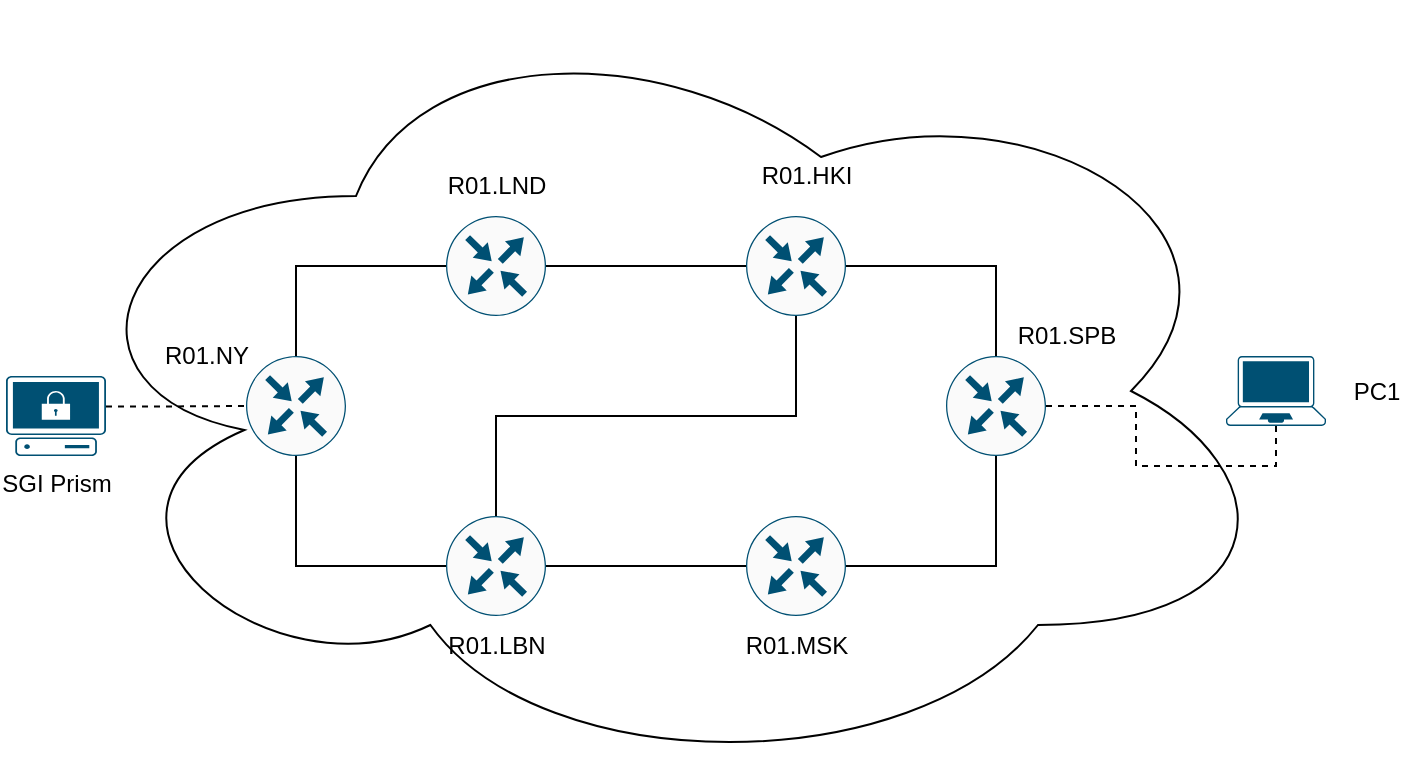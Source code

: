 <mxfile version="20.2.3" type="device"><diagram id="2Y6onfqZB5wVhH0q9beK" name="Page-1"><mxGraphModel dx="946" dy="568" grid="1" gridSize="10" guides="1" tooltips="1" connect="1" arrows="1" fold="1" page="1" pageScale="1" pageWidth="1169" pageHeight="1654" math="0" shadow="0"><root><mxCell id="0"/><mxCell id="1" parent="0"/><mxCell id="5J-OChjxTkytVCYQmvG9-28" value="" style="ellipse;shape=cloud;whiteSpace=wrap;html=1;" vertex="1" parent="1"><mxGeometry x="40" y="52.5" width="620" height="390" as="geometry"/></mxCell><mxCell id="5J-OChjxTkytVCYQmvG9-10" style="edgeStyle=orthogonalEdgeStyle;rounded=0;orthogonalLoop=1;jettySize=auto;html=1;exitX=1;exitY=0.5;exitDx=0;exitDy=0;exitPerimeter=0;entryX=0;entryY=0.5;entryDx=0;entryDy=0;entryPerimeter=0;endArrow=none;endFill=0;" edge="1" parent="1" source="5J-OChjxTkytVCYQmvG9-1" target="5J-OChjxTkytVCYQmvG9-2"><mxGeometry relative="1" as="geometry"/></mxCell><mxCell id="5J-OChjxTkytVCYQmvG9-1" value="" style="sketch=0;points=[[0.5,0,0],[1,0.5,0],[0.5,1,0],[0,0.5,0],[0.145,0.145,0],[0.856,0.145,0],[0.855,0.856,0],[0.145,0.855,0]];verticalLabelPosition=bottom;html=1;verticalAlign=top;aspect=fixed;align=center;pointerEvents=1;shape=mxgraph.cisco19.rect;prIcon=router;fillColor=#FAFAFA;strokeColor=#005073;" vertex="1" parent="1"><mxGeometry x="240" y="160" width="50" height="50" as="geometry"/></mxCell><mxCell id="5J-OChjxTkytVCYQmvG9-11" style="edgeStyle=orthogonalEdgeStyle;rounded=0;orthogonalLoop=1;jettySize=auto;html=1;exitX=1;exitY=0.5;exitDx=0;exitDy=0;exitPerimeter=0;entryX=0.5;entryY=0;entryDx=0;entryDy=0;entryPerimeter=0;endArrow=none;endFill=0;" edge="1" parent="1" source="5J-OChjxTkytVCYQmvG9-2" target="5J-OChjxTkytVCYQmvG9-6"><mxGeometry relative="1" as="geometry"/></mxCell><mxCell id="5J-OChjxTkytVCYQmvG9-2" value="" style="sketch=0;points=[[0.5,0,0],[1,0.5,0],[0.5,1,0],[0,0.5,0],[0.145,0.145,0],[0.856,0.145,0],[0.855,0.856,0],[0.145,0.855,0]];verticalLabelPosition=bottom;html=1;verticalAlign=top;aspect=fixed;align=center;pointerEvents=1;shape=mxgraph.cisco19.rect;prIcon=router;fillColor=#FAFAFA;strokeColor=#005073;" vertex="1" parent="1"><mxGeometry x="390" y="160" width="50" height="50" as="geometry"/></mxCell><mxCell id="5J-OChjxTkytVCYQmvG9-14" style="edgeStyle=orthogonalEdgeStyle;rounded=0;orthogonalLoop=1;jettySize=auto;html=1;exitX=0;exitY=0.5;exitDx=0;exitDy=0;exitPerimeter=0;entryX=0.5;entryY=1;entryDx=0;entryDy=0;entryPerimeter=0;endArrow=none;endFill=0;" edge="1" parent="1" source="5J-OChjxTkytVCYQmvG9-3" target="5J-OChjxTkytVCYQmvG9-5"><mxGeometry relative="1" as="geometry"/></mxCell><mxCell id="5J-OChjxTkytVCYQmvG9-15" style="edgeStyle=orthogonalEdgeStyle;rounded=0;orthogonalLoop=1;jettySize=auto;html=1;exitX=0.5;exitY=0;exitDx=0;exitDy=0;exitPerimeter=0;entryX=0.5;entryY=1;entryDx=0;entryDy=0;entryPerimeter=0;endArrow=none;endFill=0;" edge="1" parent="1" source="5J-OChjxTkytVCYQmvG9-3" target="5J-OChjxTkytVCYQmvG9-2"><mxGeometry relative="1" as="geometry"/></mxCell><mxCell id="5J-OChjxTkytVCYQmvG9-3" value="" style="sketch=0;points=[[0.5,0,0],[1,0.5,0],[0.5,1,0],[0,0.5,0],[0.145,0.145,0],[0.856,0.145,0],[0.855,0.856,0],[0.145,0.855,0]];verticalLabelPosition=bottom;html=1;verticalAlign=top;aspect=fixed;align=center;pointerEvents=1;shape=mxgraph.cisco19.rect;prIcon=router;fillColor=#FAFAFA;strokeColor=#005073;" vertex="1" parent="1"><mxGeometry x="240" y="310" width="50" height="50" as="geometry"/></mxCell><mxCell id="5J-OChjxTkytVCYQmvG9-13" style="edgeStyle=orthogonalEdgeStyle;rounded=0;orthogonalLoop=1;jettySize=auto;html=1;exitX=0;exitY=0.5;exitDx=0;exitDy=0;exitPerimeter=0;entryX=1;entryY=0.5;entryDx=0;entryDy=0;entryPerimeter=0;endArrow=none;endFill=0;" edge="1" parent="1" source="5J-OChjxTkytVCYQmvG9-4" target="5J-OChjxTkytVCYQmvG9-3"><mxGeometry relative="1" as="geometry"/></mxCell><mxCell id="5J-OChjxTkytVCYQmvG9-4" value="" style="sketch=0;points=[[0.5,0,0],[1,0.5,0],[0.5,1,0],[0,0.5,0],[0.145,0.145,0],[0.856,0.145,0],[0.855,0.856,0],[0.145,0.855,0]];verticalLabelPosition=bottom;html=1;verticalAlign=top;aspect=fixed;align=center;pointerEvents=1;shape=mxgraph.cisco19.rect;prIcon=router;fillColor=#FAFAFA;strokeColor=#005073;" vertex="1" parent="1"><mxGeometry x="390" y="310" width="50" height="50" as="geometry"/></mxCell><mxCell id="5J-OChjxTkytVCYQmvG9-7" style="edgeStyle=orthogonalEdgeStyle;rounded=0;orthogonalLoop=1;jettySize=auto;html=1;exitX=0.5;exitY=0;exitDx=0;exitDy=0;exitPerimeter=0;entryX=0;entryY=0.5;entryDx=0;entryDy=0;entryPerimeter=0;endArrow=none;endFill=0;" edge="1" parent="1" source="5J-OChjxTkytVCYQmvG9-5" target="5J-OChjxTkytVCYQmvG9-1"><mxGeometry relative="1" as="geometry"/></mxCell><mxCell id="5J-OChjxTkytVCYQmvG9-5" value="" style="sketch=0;points=[[0.5,0,0],[1,0.5,0],[0.5,1,0],[0,0.5,0],[0.145,0.145,0],[0.856,0.145,0],[0.855,0.856,0],[0.145,0.855,0]];verticalLabelPosition=bottom;html=1;verticalAlign=top;aspect=fixed;align=center;pointerEvents=1;shape=mxgraph.cisco19.rect;prIcon=router;fillColor=#FAFAFA;strokeColor=#005073;" vertex="1" parent="1"><mxGeometry x="140" y="230" width="50" height="50" as="geometry"/></mxCell><mxCell id="5J-OChjxTkytVCYQmvG9-12" style="edgeStyle=orthogonalEdgeStyle;rounded=0;orthogonalLoop=1;jettySize=auto;html=1;exitX=0.5;exitY=1;exitDx=0;exitDy=0;exitPerimeter=0;entryX=1;entryY=0.5;entryDx=0;entryDy=0;entryPerimeter=0;endArrow=none;endFill=0;" edge="1" parent="1" source="5J-OChjxTkytVCYQmvG9-6" target="5J-OChjxTkytVCYQmvG9-4"><mxGeometry relative="1" as="geometry"/></mxCell><mxCell id="5J-OChjxTkytVCYQmvG9-6" value="" style="sketch=0;points=[[0.5,0,0],[1,0.5,0],[0.5,1,0],[0,0.5,0],[0.145,0.145,0],[0.856,0.145,0],[0.855,0.856,0],[0.145,0.855,0]];verticalLabelPosition=bottom;html=1;verticalAlign=top;aspect=fixed;align=center;pointerEvents=1;shape=mxgraph.cisco19.rect;prIcon=router;fillColor=#FAFAFA;strokeColor=#005073;" vertex="1" parent="1"><mxGeometry x="490" y="230" width="50" height="50" as="geometry"/></mxCell><mxCell id="5J-OChjxTkytVCYQmvG9-17" style="edgeStyle=orthogonalEdgeStyle;rounded=0;orthogonalLoop=1;jettySize=auto;html=1;exitX=1;exitY=0.38;exitDx=0;exitDy=0;exitPerimeter=0;entryX=0;entryY=0.5;entryDx=0;entryDy=0;entryPerimeter=0;endArrow=none;endFill=0;dashed=1;" edge="1" parent="1" source="5J-OChjxTkytVCYQmvG9-16" target="5J-OChjxTkytVCYQmvG9-5"><mxGeometry relative="1" as="geometry"/></mxCell><mxCell id="5J-OChjxTkytVCYQmvG9-16" value="SGI Prism" style="points=[[0.02,0.015,0],[0.5,0,0],[0.98,0.015,0],[1,0.38,0],[0.895,0.98,0],[0.5,1,0],[0.105,0.98,0],[0,0.38,0]];verticalLabelPosition=bottom;sketch=0;html=1;verticalAlign=top;aspect=fixed;align=center;pointerEvents=1;shape=mxgraph.cisco19.secure_endpoint_pc;fillColor=#005073;strokeColor=none;" vertex="1" parent="1"><mxGeometry x="20" y="240" width="50" height="40" as="geometry"/></mxCell><mxCell id="5J-OChjxTkytVCYQmvG9-20" style="edgeStyle=orthogonalEdgeStyle;rounded=0;orthogonalLoop=1;jettySize=auto;html=1;exitX=0.5;exitY=1;exitDx=0;exitDy=0;exitPerimeter=0;entryX=1;entryY=0.5;entryDx=0;entryDy=0;entryPerimeter=0;dashed=1;endArrow=none;endFill=0;" edge="1" parent="1" source="5J-OChjxTkytVCYQmvG9-18" target="5J-OChjxTkytVCYQmvG9-6"><mxGeometry relative="1" as="geometry"/></mxCell><mxCell id="5J-OChjxTkytVCYQmvG9-18" value="" style="points=[[0.13,0.02,0],[0.5,0,0],[0.87,0.02,0],[0.885,0.4,0],[0.985,0.985,0],[0.5,1,0],[0.015,0.985,0],[0.115,0.4,0]];verticalLabelPosition=bottom;sketch=0;html=1;verticalAlign=top;aspect=fixed;align=center;pointerEvents=1;shape=mxgraph.cisco19.laptop;fillColor=#005073;strokeColor=none;" vertex="1" parent="1"><mxGeometry x="630" y="230" width="50" height="35" as="geometry"/></mxCell><mxCell id="5J-OChjxTkytVCYQmvG9-21" value="PC1" style="text;html=1;align=center;verticalAlign=middle;resizable=0;points=[];autosize=1;strokeColor=none;fillColor=none;" vertex="1" parent="1"><mxGeometry x="680" y="232.5" width="50" height="30" as="geometry"/></mxCell><mxCell id="5J-OChjxTkytVCYQmvG9-22" value="R01.NY" style="text;html=1;align=center;verticalAlign=middle;resizable=0;points=[];autosize=1;strokeColor=none;fillColor=none;" vertex="1" parent="1"><mxGeometry x="85" y="215" width="70" height="30" as="geometry"/></mxCell><mxCell id="5J-OChjxTkytVCYQmvG9-23" value="R01.LBN" style="text;html=1;align=center;verticalAlign=middle;resizable=0;points=[];autosize=1;strokeColor=none;fillColor=none;" vertex="1" parent="1"><mxGeometry x="230" y="360" width="70" height="30" as="geometry"/></mxCell><mxCell id="5J-OChjxTkytVCYQmvG9-24" value="R01.LND" style="text;html=1;align=center;verticalAlign=middle;resizable=0;points=[];autosize=1;strokeColor=none;fillColor=none;" vertex="1" parent="1"><mxGeometry x="230" y="130" width="70" height="30" as="geometry"/></mxCell><mxCell id="5J-OChjxTkytVCYQmvG9-25" value="R01.HKI" style="text;html=1;align=center;verticalAlign=middle;resizable=0;points=[];autosize=1;strokeColor=none;fillColor=none;" vertex="1" parent="1"><mxGeometry x="385" y="125" width="70" height="30" as="geometry"/></mxCell><mxCell id="5J-OChjxTkytVCYQmvG9-26" value="R01.SPB" style="text;html=1;align=center;verticalAlign=middle;resizable=0;points=[];autosize=1;strokeColor=none;fillColor=none;" vertex="1" parent="1"><mxGeometry x="515" y="205" width="70" height="30" as="geometry"/></mxCell><mxCell id="5J-OChjxTkytVCYQmvG9-27" value="R01.MSK" style="text;html=1;align=center;verticalAlign=middle;resizable=0;points=[];autosize=1;strokeColor=none;fillColor=none;" vertex="1" parent="1"><mxGeometry x="380" y="360" width="70" height="30" as="geometry"/></mxCell></root></mxGraphModel></diagram></mxfile>